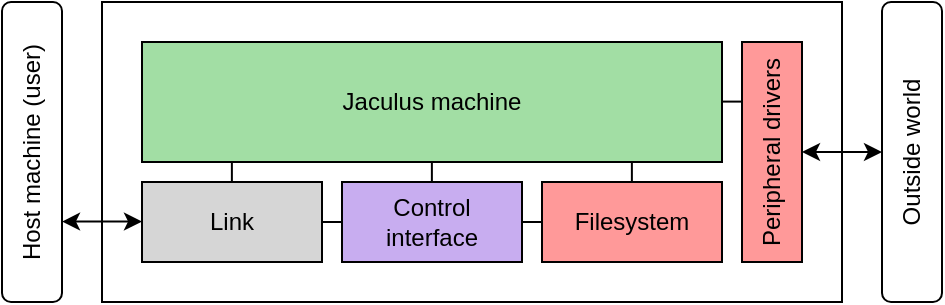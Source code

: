 <mxfile version="21.2.8" type="device">
  <diagram name="Stránka-1" id="TyWXl5iNW17CQ_5PIMkU">
    <mxGraphModel dx="567" dy="328" grid="1" gridSize="10" guides="1" tooltips="1" connect="1" arrows="1" fold="1" page="1" pageScale="1" pageWidth="827" pageHeight="1169" math="0" shadow="0">
      <root>
        <mxCell id="0" />
        <mxCell id="1" parent="0" />
        <mxCell id="1DFzek5AaE8hnReULCzg-25" value="" style="rounded=0;whiteSpace=wrap;html=1;fillColor=none;" parent="1" vertex="1">
          <mxGeometry x="180" y="160" width="370" height="150" as="geometry" />
        </mxCell>
        <mxCell id="1DFzek5AaE8hnReULCzg-1" value="Jaculus machine" style="rounded=0;whiteSpace=wrap;html=1;fillColor=#A2DEA4;" parent="1" vertex="1">
          <mxGeometry x="200" y="180" width="290" height="60" as="geometry" />
        </mxCell>
        <mxCell id="1DFzek5AaE8hnReULCzg-22" style="edgeStyle=orthogonalEdgeStyle;rounded=0;orthogonalLoop=1;jettySize=auto;html=1;exitX=1;exitY=0.5;exitDx=0;exitDy=0;entryX=0;entryY=0.5;entryDx=0;entryDy=0;endArrow=none;endFill=0;" parent="1" source="1DFzek5AaE8hnReULCzg-2" target="1DFzek5AaE8hnReULCzg-3" edge="1">
          <mxGeometry relative="1" as="geometry" />
        </mxCell>
        <mxCell id="1DFzek5AaE8hnReULCzg-2" value="Link" style="rounded=0;whiteSpace=wrap;html=1;fillColor=#D6D6D6;" parent="1" vertex="1">
          <mxGeometry x="200" y="250" width="90" height="40" as="geometry" />
        </mxCell>
        <mxCell id="1DFzek5AaE8hnReULCzg-3" value="Control interface" style="rounded=0;whiteSpace=wrap;html=1;fillColor=#C8ADF0;" parent="1" vertex="1">
          <mxGeometry x="300" y="250" width="90" height="40" as="geometry" />
        </mxCell>
        <mxCell id="1DFzek5AaE8hnReULCzg-24" style="edgeStyle=orthogonalEdgeStyle;rounded=0;orthogonalLoop=1;jettySize=auto;html=1;exitX=0;exitY=0.5;exitDx=0;exitDy=0;entryX=1;entryY=0.5;entryDx=0;entryDy=0;endArrow=none;endFill=0;" parent="1" source="1DFzek5AaE8hnReULCzg-4" target="1DFzek5AaE8hnReULCzg-3" edge="1">
          <mxGeometry relative="1" as="geometry" />
        </mxCell>
        <mxCell id="1DFzek5AaE8hnReULCzg-4" value="Filesystem" style="whiteSpace=wrap;html=1;fillColor=#FF9999;" parent="1" vertex="1">
          <mxGeometry x="400" y="250" width="90" height="40" as="geometry" />
        </mxCell>
        <mxCell id="1DFzek5AaE8hnReULCzg-12" value="Peripheral drivers" style="rounded=0;whiteSpace=wrap;html=1;fillColor=#FF9999;rotation=-90;" parent="1" vertex="1">
          <mxGeometry x="460" y="220" width="110" height="30" as="geometry" />
        </mxCell>
        <mxCell id="1DFzek5AaE8hnReULCzg-18" style="edgeStyle=orthogonalEdgeStyle;rounded=0;orthogonalLoop=1;jettySize=auto;html=1;exitX=0.5;exitY=0;exitDx=0;exitDy=0;entryX=0.5;entryY=1;entryDx=0;entryDy=0;endArrow=none;endFill=0;" parent="1" edge="1">
          <mxGeometry relative="1" as="geometry">
            <mxPoint x="344.94" y="250" as="sourcePoint" />
            <mxPoint x="344.94" y="240" as="targetPoint" />
          </mxGeometry>
        </mxCell>
        <mxCell id="1DFzek5AaE8hnReULCzg-19" style="edgeStyle=orthogonalEdgeStyle;rounded=0;orthogonalLoop=1;jettySize=auto;html=1;exitX=0.5;exitY=0;exitDx=0;exitDy=0;entryX=0.5;entryY=1;entryDx=0;entryDy=0;endArrow=none;endFill=0;" parent="1" edge="1">
          <mxGeometry relative="1" as="geometry">
            <mxPoint x="244.94" y="250" as="sourcePoint" />
            <mxPoint x="244.94" y="240" as="targetPoint" />
          </mxGeometry>
        </mxCell>
        <mxCell id="1DFzek5AaE8hnReULCzg-20" style="edgeStyle=orthogonalEdgeStyle;rounded=0;orthogonalLoop=1;jettySize=auto;html=1;exitX=0.5;exitY=0;exitDx=0;exitDy=0;entryX=0.5;entryY=1;entryDx=0;entryDy=0;endArrow=none;endFill=0;" parent="1" edge="1">
          <mxGeometry relative="1" as="geometry">
            <mxPoint x="444.94" y="250" as="sourcePoint" />
            <mxPoint x="444.94" y="240" as="targetPoint" />
          </mxGeometry>
        </mxCell>
        <mxCell id="1DFzek5AaE8hnReULCzg-26" value="" style="endArrow=classic;startArrow=classic;html=1;rounded=0;entryX=0.5;entryY=0;entryDx=0;entryDy=0;exitX=0.5;exitY=1;exitDx=0;exitDy=0;" parent="1" source="1DFzek5AaE8hnReULCzg-12" target="1DFzek5AaE8hnReULCzg-28" edge="1">
          <mxGeometry width="50" height="50" relative="1" as="geometry">
            <mxPoint x="560" y="280" as="sourcePoint" />
            <mxPoint x="345" y="140" as="targetPoint" />
          </mxGeometry>
        </mxCell>
        <mxCell id="1DFzek5AaE8hnReULCzg-28" value="Outside world" style="rounded=1;whiteSpace=wrap;html=1;rotation=-90;" parent="1" vertex="1">
          <mxGeometry x="510" y="220" width="150" height="30" as="geometry" />
        </mxCell>
        <mxCell id="1DFzek5AaE8hnReULCzg-34" value="" style="endArrow=classic;startArrow=classic;html=1;rounded=0;" parent="1" edge="1">
          <mxGeometry width="50" height="50" relative="1" as="geometry">
            <mxPoint x="160" y="269.76" as="sourcePoint" />
            <mxPoint x="200" y="269.76" as="targetPoint" />
          </mxGeometry>
        </mxCell>
        <mxCell id="1DFzek5AaE8hnReULCzg-35" value="Host machine (user)" style="rounded=1;whiteSpace=wrap;html=1;rotation=-90;" parent="1" vertex="1">
          <mxGeometry x="70" y="220" width="150" height="30" as="geometry" />
        </mxCell>
        <mxCell id="Q09ZI5ICWGXIfbkjp1ls-1" style="edgeStyle=orthogonalEdgeStyle;rounded=0;orthogonalLoop=1;jettySize=auto;html=1;exitX=1;exitY=0.5;exitDx=0;exitDy=0;entryX=0;entryY=0.5;entryDx=0;entryDy=0;endArrow=none;endFill=0;" edge="1" parent="1">
          <mxGeometry relative="1" as="geometry">
            <mxPoint x="490" y="209.8" as="sourcePoint" />
            <mxPoint x="500" y="209.8" as="targetPoint" />
          </mxGeometry>
        </mxCell>
      </root>
    </mxGraphModel>
  </diagram>
</mxfile>
